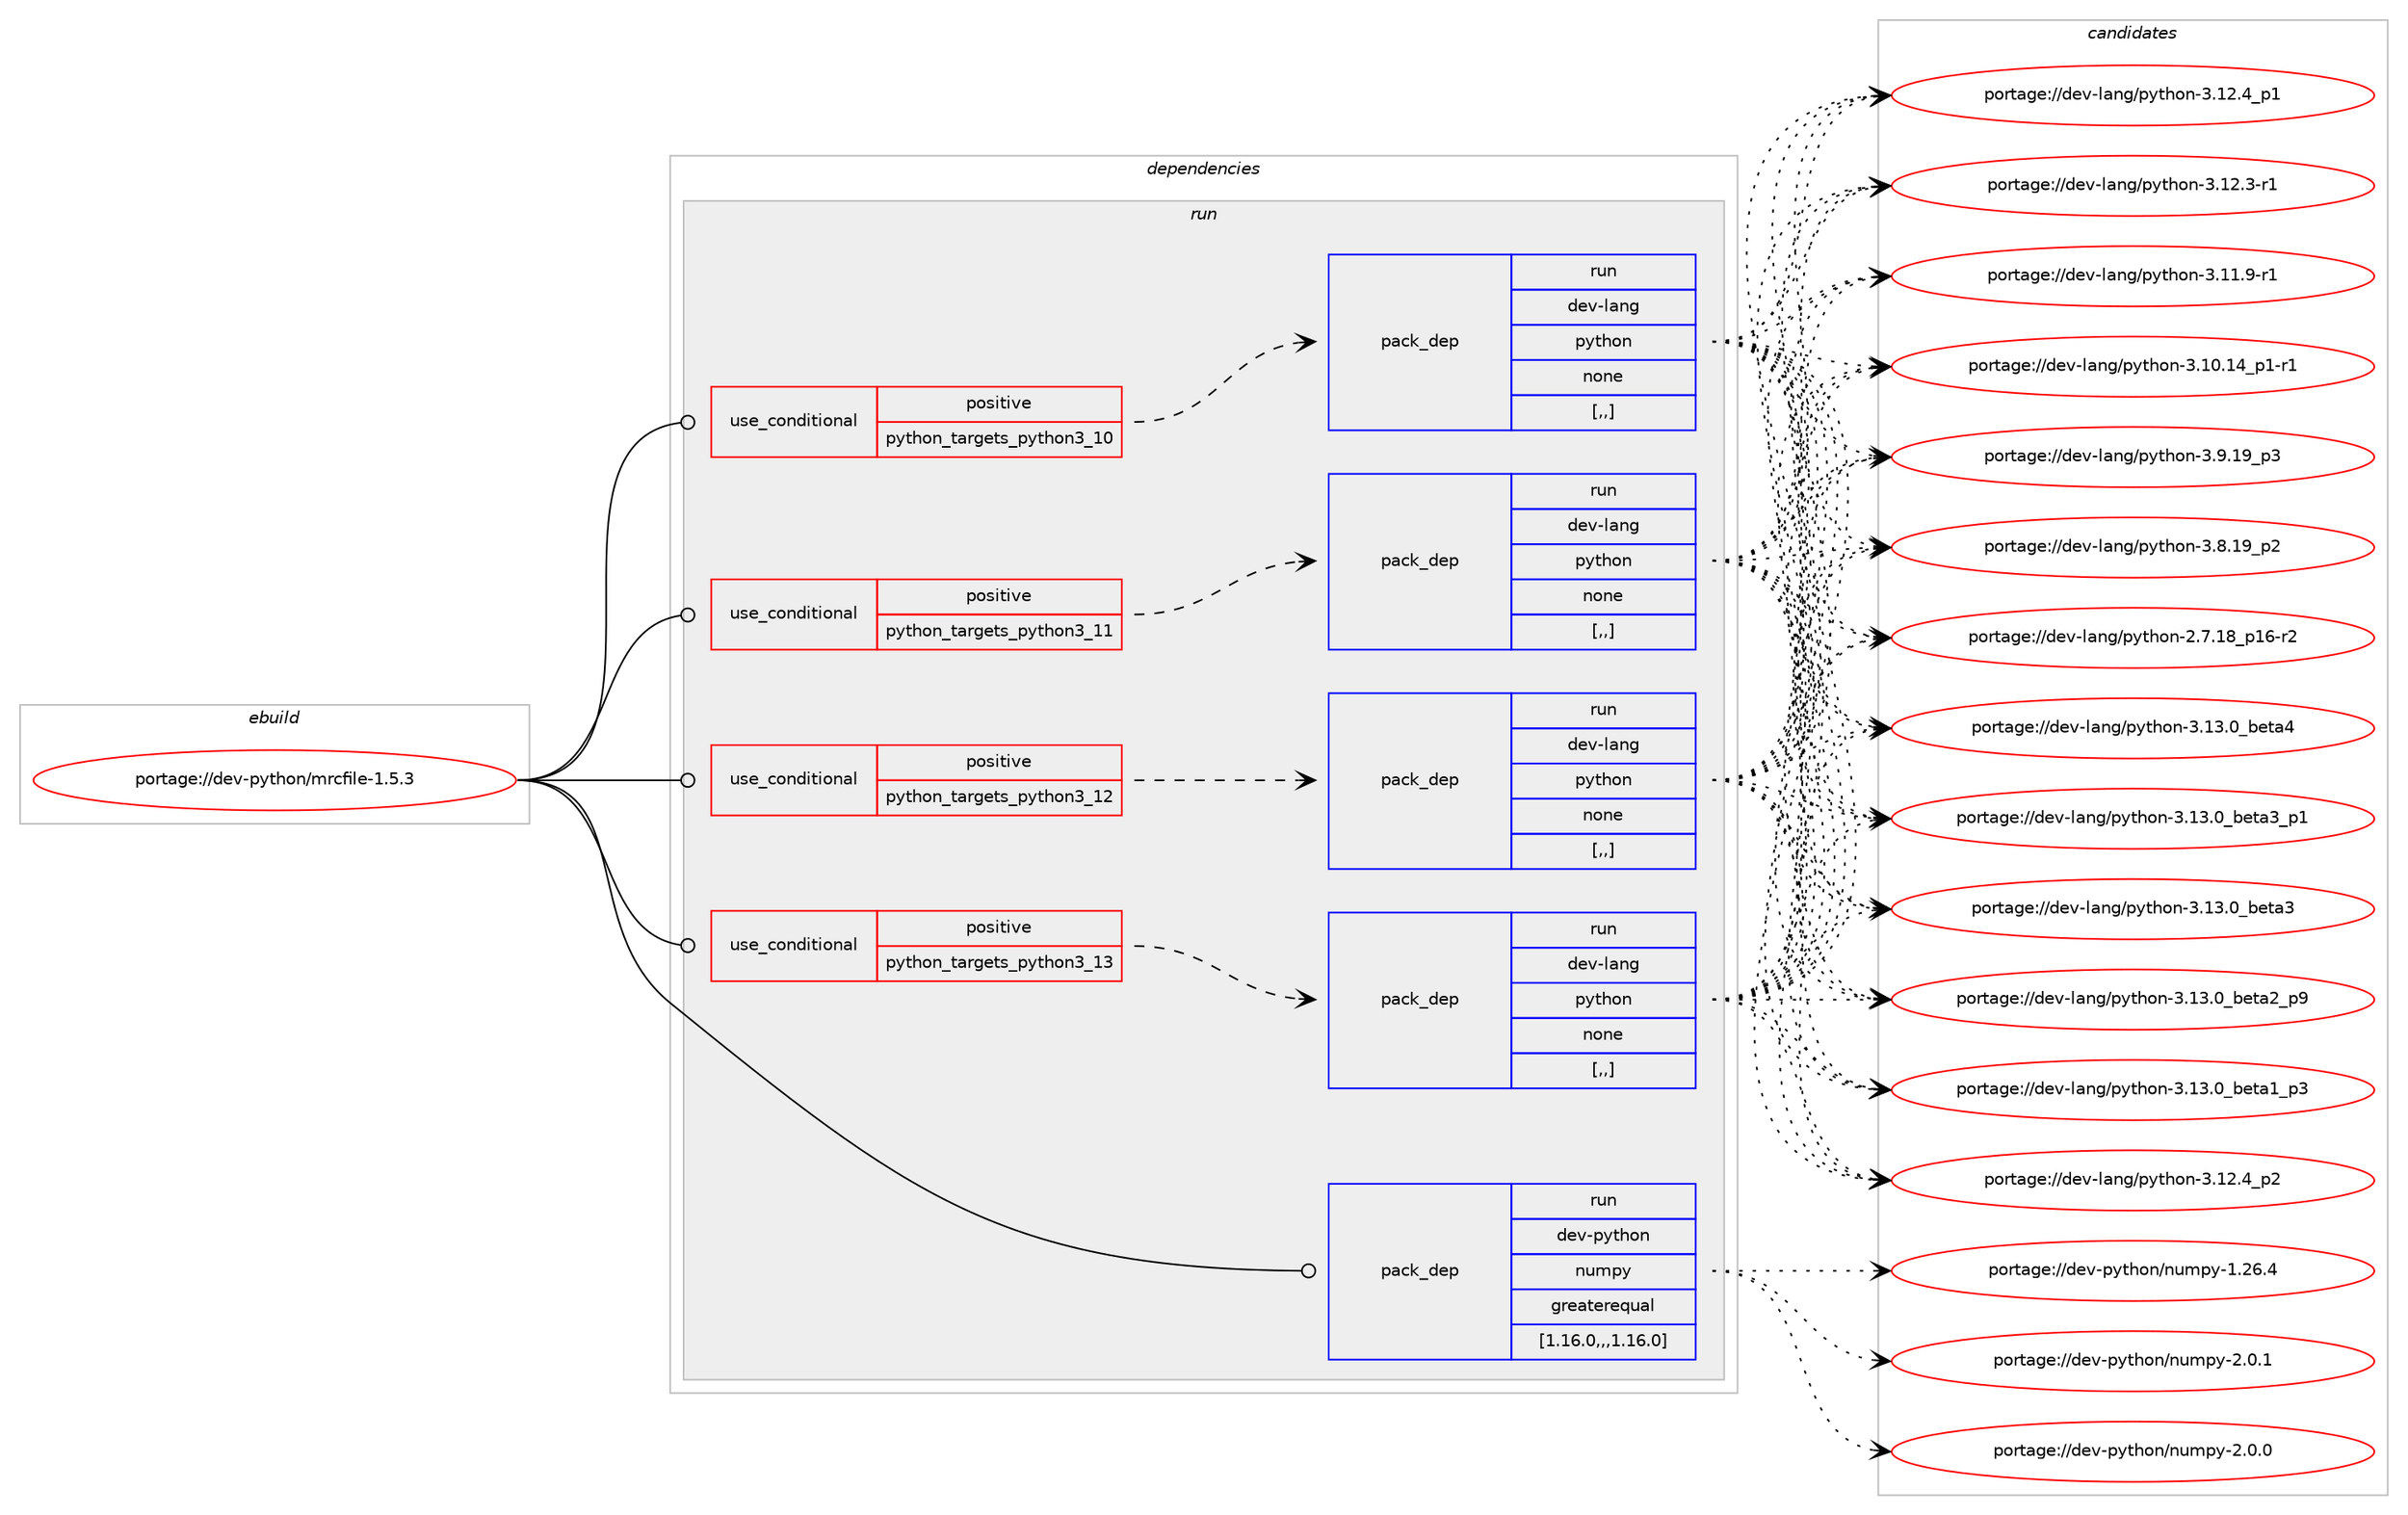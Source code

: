 digraph prolog {

# *************
# Graph options
# *************

newrank=true;
concentrate=true;
compound=true;
graph [rankdir=LR,fontname=Helvetica,fontsize=10,ranksep=1.5];#, ranksep=2.5, nodesep=0.2];
edge  [arrowhead=vee];
node  [fontname=Helvetica,fontsize=10];

# **********
# The ebuild
# **********

subgraph cluster_leftcol {
color=gray;
label=<<i>ebuild</i>>;
id [label="portage://dev-python/mrcfile-1.5.3", color=red, width=4, href="../dev-python/mrcfile-1.5.3.svg"];
}

# ****************
# The dependencies
# ****************

subgraph cluster_midcol {
color=gray;
label=<<i>dependencies</i>>;
subgraph cluster_compile {
fillcolor="#eeeeee";
style=filled;
label=<<i>compile</i>>;
}
subgraph cluster_compileandrun {
fillcolor="#eeeeee";
style=filled;
label=<<i>compile and run</i>>;
}
subgraph cluster_run {
fillcolor="#eeeeee";
style=filled;
label=<<i>run</i>>;
subgraph cond35077 {
dependency152076 [label=<<TABLE BORDER="0" CELLBORDER="1" CELLSPACING="0" CELLPADDING="4"><TR><TD ROWSPAN="3" CELLPADDING="10">use_conditional</TD></TR><TR><TD>positive</TD></TR><TR><TD>python_targets_python3_10</TD></TR></TABLE>>, shape=none, color=red];
subgraph pack115750 {
dependency152077 [label=<<TABLE BORDER="0" CELLBORDER="1" CELLSPACING="0" CELLPADDING="4" WIDTH="220"><TR><TD ROWSPAN="6" CELLPADDING="30">pack_dep</TD></TR><TR><TD WIDTH="110">run</TD></TR><TR><TD>dev-lang</TD></TR><TR><TD>python</TD></TR><TR><TD>none</TD></TR><TR><TD>[,,]</TD></TR></TABLE>>, shape=none, color=blue];
}
dependency152076:e -> dependency152077:w [weight=20,style="dashed",arrowhead="vee"];
}
id:e -> dependency152076:w [weight=20,style="solid",arrowhead="odot"];
subgraph cond35078 {
dependency152078 [label=<<TABLE BORDER="0" CELLBORDER="1" CELLSPACING="0" CELLPADDING="4"><TR><TD ROWSPAN="3" CELLPADDING="10">use_conditional</TD></TR><TR><TD>positive</TD></TR><TR><TD>python_targets_python3_11</TD></TR></TABLE>>, shape=none, color=red];
subgraph pack115751 {
dependency152079 [label=<<TABLE BORDER="0" CELLBORDER="1" CELLSPACING="0" CELLPADDING="4" WIDTH="220"><TR><TD ROWSPAN="6" CELLPADDING="30">pack_dep</TD></TR><TR><TD WIDTH="110">run</TD></TR><TR><TD>dev-lang</TD></TR><TR><TD>python</TD></TR><TR><TD>none</TD></TR><TR><TD>[,,]</TD></TR></TABLE>>, shape=none, color=blue];
}
dependency152078:e -> dependency152079:w [weight=20,style="dashed",arrowhead="vee"];
}
id:e -> dependency152078:w [weight=20,style="solid",arrowhead="odot"];
subgraph cond35079 {
dependency152080 [label=<<TABLE BORDER="0" CELLBORDER="1" CELLSPACING="0" CELLPADDING="4"><TR><TD ROWSPAN="3" CELLPADDING="10">use_conditional</TD></TR><TR><TD>positive</TD></TR><TR><TD>python_targets_python3_12</TD></TR></TABLE>>, shape=none, color=red];
subgraph pack115752 {
dependency152081 [label=<<TABLE BORDER="0" CELLBORDER="1" CELLSPACING="0" CELLPADDING="4" WIDTH="220"><TR><TD ROWSPAN="6" CELLPADDING="30">pack_dep</TD></TR><TR><TD WIDTH="110">run</TD></TR><TR><TD>dev-lang</TD></TR><TR><TD>python</TD></TR><TR><TD>none</TD></TR><TR><TD>[,,]</TD></TR></TABLE>>, shape=none, color=blue];
}
dependency152080:e -> dependency152081:w [weight=20,style="dashed",arrowhead="vee"];
}
id:e -> dependency152080:w [weight=20,style="solid",arrowhead="odot"];
subgraph cond35080 {
dependency152082 [label=<<TABLE BORDER="0" CELLBORDER="1" CELLSPACING="0" CELLPADDING="4"><TR><TD ROWSPAN="3" CELLPADDING="10">use_conditional</TD></TR><TR><TD>positive</TD></TR><TR><TD>python_targets_python3_13</TD></TR></TABLE>>, shape=none, color=red];
subgraph pack115753 {
dependency152083 [label=<<TABLE BORDER="0" CELLBORDER="1" CELLSPACING="0" CELLPADDING="4" WIDTH="220"><TR><TD ROWSPAN="6" CELLPADDING="30">pack_dep</TD></TR><TR><TD WIDTH="110">run</TD></TR><TR><TD>dev-lang</TD></TR><TR><TD>python</TD></TR><TR><TD>none</TD></TR><TR><TD>[,,]</TD></TR></TABLE>>, shape=none, color=blue];
}
dependency152082:e -> dependency152083:w [weight=20,style="dashed",arrowhead="vee"];
}
id:e -> dependency152082:w [weight=20,style="solid",arrowhead="odot"];
subgraph pack115754 {
dependency152084 [label=<<TABLE BORDER="0" CELLBORDER="1" CELLSPACING="0" CELLPADDING="4" WIDTH="220"><TR><TD ROWSPAN="6" CELLPADDING="30">pack_dep</TD></TR><TR><TD WIDTH="110">run</TD></TR><TR><TD>dev-python</TD></TR><TR><TD>numpy</TD></TR><TR><TD>greaterequal</TD></TR><TR><TD>[1.16.0,,,1.16.0]</TD></TR></TABLE>>, shape=none, color=blue];
}
id:e -> dependency152084:w [weight=20,style="solid",arrowhead="odot"];
}
}

# **************
# The candidates
# **************

subgraph cluster_choices {
rank=same;
color=gray;
label=<<i>candidates</i>>;

subgraph choice115750 {
color=black;
nodesep=1;
choice1001011184510897110103471121211161041111104551464951464895981011169752 [label="portage://dev-lang/python-3.13.0_beta4", color=red, width=4,href="../dev-lang/python-3.13.0_beta4.svg"];
choice10010111845108971101034711212111610411111045514649514648959810111697519511249 [label="portage://dev-lang/python-3.13.0_beta3_p1", color=red, width=4,href="../dev-lang/python-3.13.0_beta3_p1.svg"];
choice1001011184510897110103471121211161041111104551464951464895981011169751 [label="portage://dev-lang/python-3.13.0_beta3", color=red, width=4,href="../dev-lang/python-3.13.0_beta3.svg"];
choice10010111845108971101034711212111610411111045514649514648959810111697509511257 [label="portage://dev-lang/python-3.13.0_beta2_p9", color=red, width=4,href="../dev-lang/python-3.13.0_beta2_p9.svg"];
choice10010111845108971101034711212111610411111045514649514648959810111697499511251 [label="portage://dev-lang/python-3.13.0_beta1_p3", color=red, width=4,href="../dev-lang/python-3.13.0_beta1_p3.svg"];
choice100101118451089711010347112121116104111110455146495046529511250 [label="portage://dev-lang/python-3.12.4_p2", color=red, width=4,href="../dev-lang/python-3.12.4_p2.svg"];
choice100101118451089711010347112121116104111110455146495046529511249 [label="portage://dev-lang/python-3.12.4_p1", color=red, width=4,href="../dev-lang/python-3.12.4_p1.svg"];
choice100101118451089711010347112121116104111110455146495046514511449 [label="portage://dev-lang/python-3.12.3-r1", color=red, width=4,href="../dev-lang/python-3.12.3-r1.svg"];
choice100101118451089711010347112121116104111110455146494946574511449 [label="portage://dev-lang/python-3.11.9-r1", color=red, width=4,href="../dev-lang/python-3.11.9-r1.svg"];
choice100101118451089711010347112121116104111110455146494846495295112494511449 [label="portage://dev-lang/python-3.10.14_p1-r1", color=red, width=4,href="../dev-lang/python-3.10.14_p1-r1.svg"];
choice100101118451089711010347112121116104111110455146574649579511251 [label="portage://dev-lang/python-3.9.19_p3", color=red, width=4,href="../dev-lang/python-3.9.19_p3.svg"];
choice100101118451089711010347112121116104111110455146564649579511250 [label="portage://dev-lang/python-3.8.19_p2", color=red, width=4,href="../dev-lang/python-3.8.19_p2.svg"];
choice100101118451089711010347112121116104111110455046554649569511249544511450 [label="portage://dev-lang/python-2.7.18_p16-r2", color=red, width=4,href="../dev-lang/python-2.7.18_p16-r2.svg"];
dependency152077:e -> choice1001011184510897110103471121211161041111104551464951464895981011169752:w [style=dotted,weight="100"];
dependency152077:e -> choice10010111845108971101034711212111610411111045514649514648959810111697519511249:w [style=dotted,weight="100"];
dependency152077:e -> choice1001011184510897110103471121211161041111104551464951464895981011169751:w [style=dotted,weight="100"];
dependency152077:e -> choice10010111845108971101034711212111610411111045514649514648959810111697509511257:w [style=dotted,weight="100"];
dependency152077:e -> choice10010111845108971101034711212111610411111045514649514648959810111697499511251:w [style=dotted,weight="100"];
dependency152077:e -> choice100101118451089711010347112121116104111110455146495046529511250:w [style=dotted,weight="100"];
dependency152077:e -> choice100101118451089711010347112121116104111110455146495046529511249:w [style=dotted,weight="100"];
dependency152077:e -> choice100101118451089711010347112121116104111110455146495046514511449:w [style=dotted,weight="100"];
dependency152077:e -> choice100101118451089711010347112121116104111110455146494946574511449:w [style=dotted,weight="100"];
dependency152077:e -> choice100101118451089711010347112121116104111110455146494846495295112494511449:w [style=dotted,weight="100"];
dependency152077:e -> choice100101118451089711010347112121116104111110455146574649579511251:w [style=dotted,weight="100"];
dependency152077:e -> choice100101118451089711010347112121116104111110455146564649579511250:w [style=dotted,weight="100"];
dependency152077:e -> choice100101118451089711010347112121116104111110455046554649569511249544511450:w [style=dotted,weight="100"];
}
subgraph choice115751 {
color=black;
nodesep=1;
choice1001011184510897110103471121211161041111104551464951464895981011169752 [label="portage://dev-lang/python-3.13.0_beta4", color=red, width=4,href="../dev-lang/python-3.13.0_beta4.svg"];
choice10010111845108971101034711212111610411111045514649514648959810111697519511249 [label="portage://dev-lang/python-3.13.0_beta3_p1", color=red, width=4,href="../dev-lang/python-3.13.0_beta3_p1.svg"];
choice1001011184510897110103471121211161041111104551464951464895981011169751 [label="portage://dev-lang/python-3.13.0_beta3", color=red, width=4,href="../dev-lang/python-3.13.0_beta3.svg"];
choice10010111845108971101034711212111610411111045514649514648959810111697509511257 [label="portage://dev-lang/python-3.13.0_beta2_p9", color=red, width=4,href="../dev-lang/python-3.13.0_beta2_p9.svg"];
choice10010111845108971101034711212111610411111045514649514648959810111697499511251 [label="portage://dev-lang/python-3.13.0_beta1_p3", color=red, width=4,href="../dev-lang/python-3.13.0_beta1_p3.svg"];
choice100101118451089711010347112121116104111110455146495046529511250 [label="portage://dev-lang/python-3.12.4_p2", color=red, width=4,href="../dev-lang/python-3.12.4_p2.svg"];
choice100101118451089711010347112121116104111110455146495046529511249 [label="portage://dev-lang/python-3.12.4_p1", color=red, width=4,href="../dev-lang/python-3.12.4_p1.svg"];
choice100101118451089711010347112121116104111110455146495046514511449 [label="portage://dev-lang/python-3.12.3-r1", color=red, width=4,href="../dev-lang/python-3.12.3-r1.svg"];
choice100101118451089711010347112121116104111110455146494946574511449 [label="portage://dev-lang/python-3.11.9-r1", color=red, width=4,href="../dev-lang/python-3.11.9-r1.svg"];
choice100101118451089711010347112121116104111110455146494846495295112494511449 [label="portage://dev-lang/python-3.10.14_p1-r1", color=red, width=4,href="../dev-lang/python-3.10.14_p1-r1.svg"];
choice100101118451089711010347112121116104111110455146574649579511251 [label="portage://dev-lang/python-3.9.19_p3", color=red, width=4,href="../dev-lang/python-3.9.19_p3.svg"];
choice100101118451089711010347112121116104111110455146564649579511250 [label="portage://dev-lang/python-3.8.19_p2", color=red, width=4,href="../dev-lang/python-3.8.19_p2.svg"];
choice100101118451089711010347112121116104111110455046554649569511249544511450 [label="portage://dev-lang/python-2.7.18_p16-r2", color=red, width=4,href="../dev-lang/python-2.7.18_p16-r2.svg"];
dependency152079:e -> choice1001011184510897110103471121211161041111104551464951464895981011169752:w [style=dotted,weight="100"];
dependency152079:e -> choice10010111845108971101034711212111610411111045514649514648959810111697519511249:w [style=dotted,weight="100"];
dependency152079:e -> choice1001011184510897110103471121211161041111104551464951464895981011169751:w [style=dotted,weight="100"];
dependency152079:e -> choice10010111845108971101034711212111610411111045514649514648959810111697509511257:w [style=dotted,weight="100"];
dependency152079:e -> choice10010111845108971101034711212111610411111045514649514648959810111697499511251:w [style=dotted,weight="100"];
dependency152079:e -> choice100101118451089711010347112121116104111110455146495046529511250:w [style=dotted,weight="100"];
dependency152079:e -> choice100101118451089711010347112121116104111110455146495046529511249:w [style=dotted,weight="100"];
dependency152079:e -> choice100101118451089711010347112121116104111110455146495046514511449:w [style=dotted,weight="100"];
dependency152079:e -> choice100101118451089711010347112121116104111110455146494946574511449:w [style=dotted,weight="100"];
dependency152079:e -> choice100101118451089711010347112121116104111110455146494846495295112494511449:w [style=dotted,weight="100"];
dependency152079:e -> choice100101118451089711010347112121116104111110455146574649579511251:w [style=dotted,weight="100"];
dependency152079:e -> choice100101118451089711010347112121116104111110455146564649579511250:w [style=dotted,weight="100"];
dependency152079:e -> choice100101118451089711010347112121116104111110455046554649569511249544511450:w [style=dotted,weight="100"];
}
subgraph choice115752 {
color=black;
nodesep=1;
choice1001011184510897110103471121211161041111104551464951464895981011169752 [label="portage://dev-lang/python-3.13.0_beta4", color=red, width=4,href="../dev-lang/python-3.13.0_beta4.svg"];
choice10010111845108971101034711212111610411111045514649514648959810111697519511249 [label="portage://dev-lang/python-3.13.0_beta3_p1", color=red, width=4,href="../dev-lang/python-3.13.0_beta3_p1.svg"];
choice1001011184510897110103471121211161041111104551464951464895981011169751 [label="portage://dev-lang/python-3.13.0_beta3", color=red, width=4,href="../dev-lang/python-3.13.0_beta3.svg"];
choice10010111845108971101034711212111610411111045514649514648959810111697509511257 [label="portage://dev-lang/python-3.13.0_beta2_p9", color=red, width=4,href="../dev-lang/python-3.13.0_beta2_p9.svg"];
choice10010111845108971101034711212111610411111045514649514648959810111697499511251 [label="portage://dev-lang/python-3.13.0_beta1_p3", color=red, width=4,href="../dev-lang/python-3.13.0_beta1_p3.svg"];
choice100101118451089711010347112121116104111110455146495046529511250 [label="portage://dev-lang/python-3.12.4_p2", color=red, width=4,href="../dev-lang/python-3.12.4_p2.svg"];
choice100101118451089711010347112121116104111110455146495046529511249 [label="portage://dev-lang/python-3.12.4_p1", color=red, width=4,href="../dev-lang/python-3.12.4_p1.svg"];
choice100101118451089711010347112121116104111110455146495046514511449 [label="portage://dev-lang/python-3.12.3-r1", color=red, width=4,href="../dev-lang/python-3.12.3-r1.svg"];
choice100101118451089711010347112121116104111110455146494946574511449 [label="portage://dev-lang/python-3.11.9-r1", color=red, width=4,href="../dev-lang/python-3.11.9-r1.svg"];
choice100101118451089711010347112121116104111110455146494846495295112494511449 [label="portage://dev-lang/python-3.10.14_p1-r1", color=red, width=4,href="../dev-lang/python-3.10.14_p1-r1.svg"];
choice100101118451089711010347112121116104111110455146574649579511251 [label="portage://dev-lang/python-3.9.19_p3", color=red, width=4,href="../dev-lang/python-3.9.19_p3.svg"];
choice100101118451089711010347112121116104111110455146564649579511250 [label="portage://dev-lang/python-3.8.19_p2", color=red, width=4,href="../dev-lang/python-3.8.19_p2.svg"];
choice100101118451089711010347112121116104111110455046554649569511249544511450 [label="portage://dev-lang/python-2.7.18_p16-r2", color=red, width=4,href="../dev-lang/python-2.7.18_p16-r2.svg"];
dependency152081:e -> choice1001011184510897110103471121211161041111104551464951464895981011169752:w [style=dotted,weight="100"];
dependency152081:e -> choice10010111845108971101034711212111610411111045514649514648959810111697519511249:w [style=dotted,weight="100"];
dependency152081:e -> choice1001011184510897110103471121211161041111104551464951464895981011169751:w [style=dotted,weight="100"];
dependency152081:e -> choice10010111845108971101034711212111610411111045514649514648959810111697509511257:w [style=dotted,weight="100"];
dependency152081:e -> choice10010111845108971101034711212111610411111045514649514648959810111697499511251:w [style=dotted,weight="100"];
dependency152081:e -> choice100101118451089711010347112121116104111110455146495046529511250:w [style=dotted,weight="100"];
dependency152081:e -> choice100101118451089711010347112121116104111110455146495046529511249:w [style=dotted,weight="100"];
dependency152081:e -> choice100101118451089711010347112121116104111110455146495046514511449:w [style=dotted,weight="100"];
dependency152081:e -> choice100101118451089711010347112121116104111110455146494946574511449:w [style=dotted,weight="100"];
dependency152081:e -> choice100101118451089711010347112121116104111110455146494846495295112494511449:w [style=dotted,weight="100"];
dependency152081:e -> choice100101118451089711010347112121116104111110455146574649579511251:w [style=dotted,weight="100"];
dependency152081:e -> choice100101118451089711010347112121116104111110455146564649579511250:w [style=dotted,weight="100"];
dependency152081:e -> choice100101118451089711010347112121116104111110455046554649569511249544511450:w [style=dotted,weight="100"];
}
subgraph choice115753 {
color=black;
nodesep=1;
choice1001011184510897110103471121211161041111104551464951464895981011169752 [label="portage://dev-lang/python-3.13.0_beta4", color=red, width=4,href="../dev-lang/python-3.13.0_beta4.svg"];
choice10010111845108971101034711212111610411111045514649514648959810111697519511249 [label="portage://dev-lang/python-3.13.0_beta3_p1", color=red, width=4,href="../dev-lang/python-3.13.0_beta3_p1.svg"];
choice1001011184510897110103471121211161041111104551464951464895981011169751 [label="portage://dev-lang/python-3.13.0_beta3", color=red, width=4,href="../dev-lang/python-3.13.0_beta3.svg"];
choice10010111845108971101034711212111610411111045514649514648959810111697509511257 [label="portage://dev-lang/python-3.13.0_beta2_p9", color=red, width=4,href="../dev-lang/python-3.13.0_beta2_p9.svg"];
choice10010111845108971101034711212111610411111045514649514648959810111697499511251 [label="portage://dev-lang/python-3.13.0_beta1_p3", color=red, width=4,href="../dev-lang/python-3.13.0_beta1_p3.svg"];
choice100101118451089711010347112121116104111110455146495046529511250 [label="portage://dev-lang/python-3.12.4_p2", color=red, width=4,href="../dev-lang/python-3.12.4_p2.svg"];
choice100101118451089711010347112121116104111110455146495046529511249 [label="portage://dev-lang/python-3.12.4_p1", color=red, width=4,href="../dev-lang/python-3.12.4_p1.svg"];
choice100101118451089711010347112121116104111110455146495046514511449 [label="portage://dev-lang/python-3.12.3-r1", color=red, width=4,href="../dev-lang/python-3.12.3-r1.svg"];
choice100101118451089711010347112121116104111110455146494946574511449 [label="portage://dev-lang/python-3.11.9-r1", color=red, width=4,href="../dev-lang/python-3.11.9-r1.svg"];
choice100101118451089711010347112121116104111110455146494846495295112494511449 [label="portage://dev-lang/python-3.10.14_p1-r1", color=red, width=4,href="../dev-lang/python-3.10.14_p1-r1.svg"];
choice100101118451089711010347112121116104111110455146574649579511251 [label="portage://dev-lang/python-3.9.19_p3", color=red, width=4,href="../dev-lang/python-3.9.19_p3.svg"];
choice100101118451089711010347112121116104111110455146564649579511250 [label="portage://dev-lang/python-3.8.19_p2", color=red, width=4,href="../dev-lang/python-3.8.19_p2.svg"];
choice100101118451089711010347112121116104111110455046554649569511249544511450 [label="portage://dev-lang/python-2.7.18_p16-r2", color=red, width=4,href="../dev-lang/python-2.7.18_p16-r2.svg"];
dependency152083:e -> choice1001011184510897110103471121211161041111104551464951464895981011169752:w [style=dotted,weight="100"];
dependency152083:e -> choice10010111845108971101034711212111610411111045514649514648959810111697519511249:w [style=dotted,weight="100"];
dependency152083:e -> choice1001011184510897110103471121211161041111104551464951464895981011169751:w [style=dotted,weight="100"];
dependency152083:e -> choice10010111845108971101034711212111610411111045514649514648959810111697509511257:w [style=dotted,weight="100"];
dependency152083:e -> choice10010111845108971101034711212111610411111045514649514648959810111697499511251:w [style=dotted,weight="100"];
dependency152083:e -> choice100101118451089711010347112121116104111110455146495046529511250:w [style=dotted,weight="100"];
dependency152083:e -> choice100101118451089711010347112121116104111110455146495046529511249:w [style=dotted,weight="100"];
dependency152083:e -> choice100101118451089711010347112121116104111110455146495046514511449:w [style=dotted,weight="100"];
dependency152083:e -> choice100101118451089711010347112121116104111110455146494946574511449:w [style=dotted,weight="100"];
dependency152083:e -> choice100101118451089711010347112121116104111110455146494846495295112494511449:w [style=dotted,weight="100"];
dependency152083:e -> choice100101118451089711010347112121116104111110455146574649579511251:w [style=dotted,weight="100"];
dependency152083:e -> choice100101118451089711010347112121116104111110455146564649579511250:w [style=dotted,weight="100"];
dependency152083:e -> choice100101118451089711010347112121116104111110455046554649569511249544511450:w [style=dotted,weight="100"];
}
subgraph choice115754 {
color=black;
nodesep=1;
choice1001011184511212111610411111047110117109112121455046484649 [label="portage://dev-python/numpy-2.0.1", color=red, width=4,href="../dev-python/numpy-2.0.1.svg"];
choice1001011184511212111610411111047110117109112121455046484648 [label="portage://dev-python/numpy-2.0.0", color=red, width=4,href="../dev-python/numpy-2.0.0.svg"];
choice100101118451121211161041111104711011710911212145494650544652 [label="portage://dev-python/numpy-1.26.4", color=red, width=4,href="../dev-python/numpy-1.26.4.svg"];
dependency152084:e -> choice1001011184511212111610411111047110117109112121455046484649:w [style=dotted,weight="100"];
dependency152084:e -> choice1001011184511212111610411111047110117109112121455046484648:w [style=dotted,weight="100"];
dependency152084:e -> choice100101118451121211161041111104711011710911212145494650544652:w [style=dotted,weight="100"];
}
}

}
